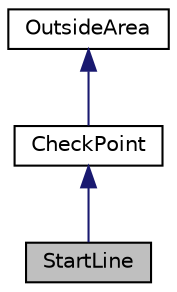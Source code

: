 digraph "StartLine"
{
 // LATEX_PDF_SIZE
  edge [fontname="Helvetica",fontsize="10",labelfontname="Helvetica",labelfontsize="10"];
  node [fontname="Helvetica",fontsize="10",shape=record];
  Node1 [label="StartLine",height=0.2,width=0.4,color="black", fillcolor="grey75", style="filled", fontcolor="black",tooltip="Represents the starting line and manages checkpoints in the game."];
  Node2 -> Node1 [dir="back",color="midnightblue",fontsize="10",style="solid",fontname="Helvetica"];
  Node2 [label="CheckPoint",height=0.2,width=0.4,color="black", fillcolor="white", style="filled",URL="$classCheckPoint.html",tooltip="Represents a checkpoint in the game world."];
  Node3 -> Node2 [dir="back",color="midnightblue",fontsize="10",style="solid",fontname="Helvetica"];
  Node3 [label="OutsideArea",height=0.2,width=0.4,color="black", fillcolor="white", style="filled",URL="$classOutsideArea.html",tooltip="Represents areas outside the main playable region in the game."];
}
